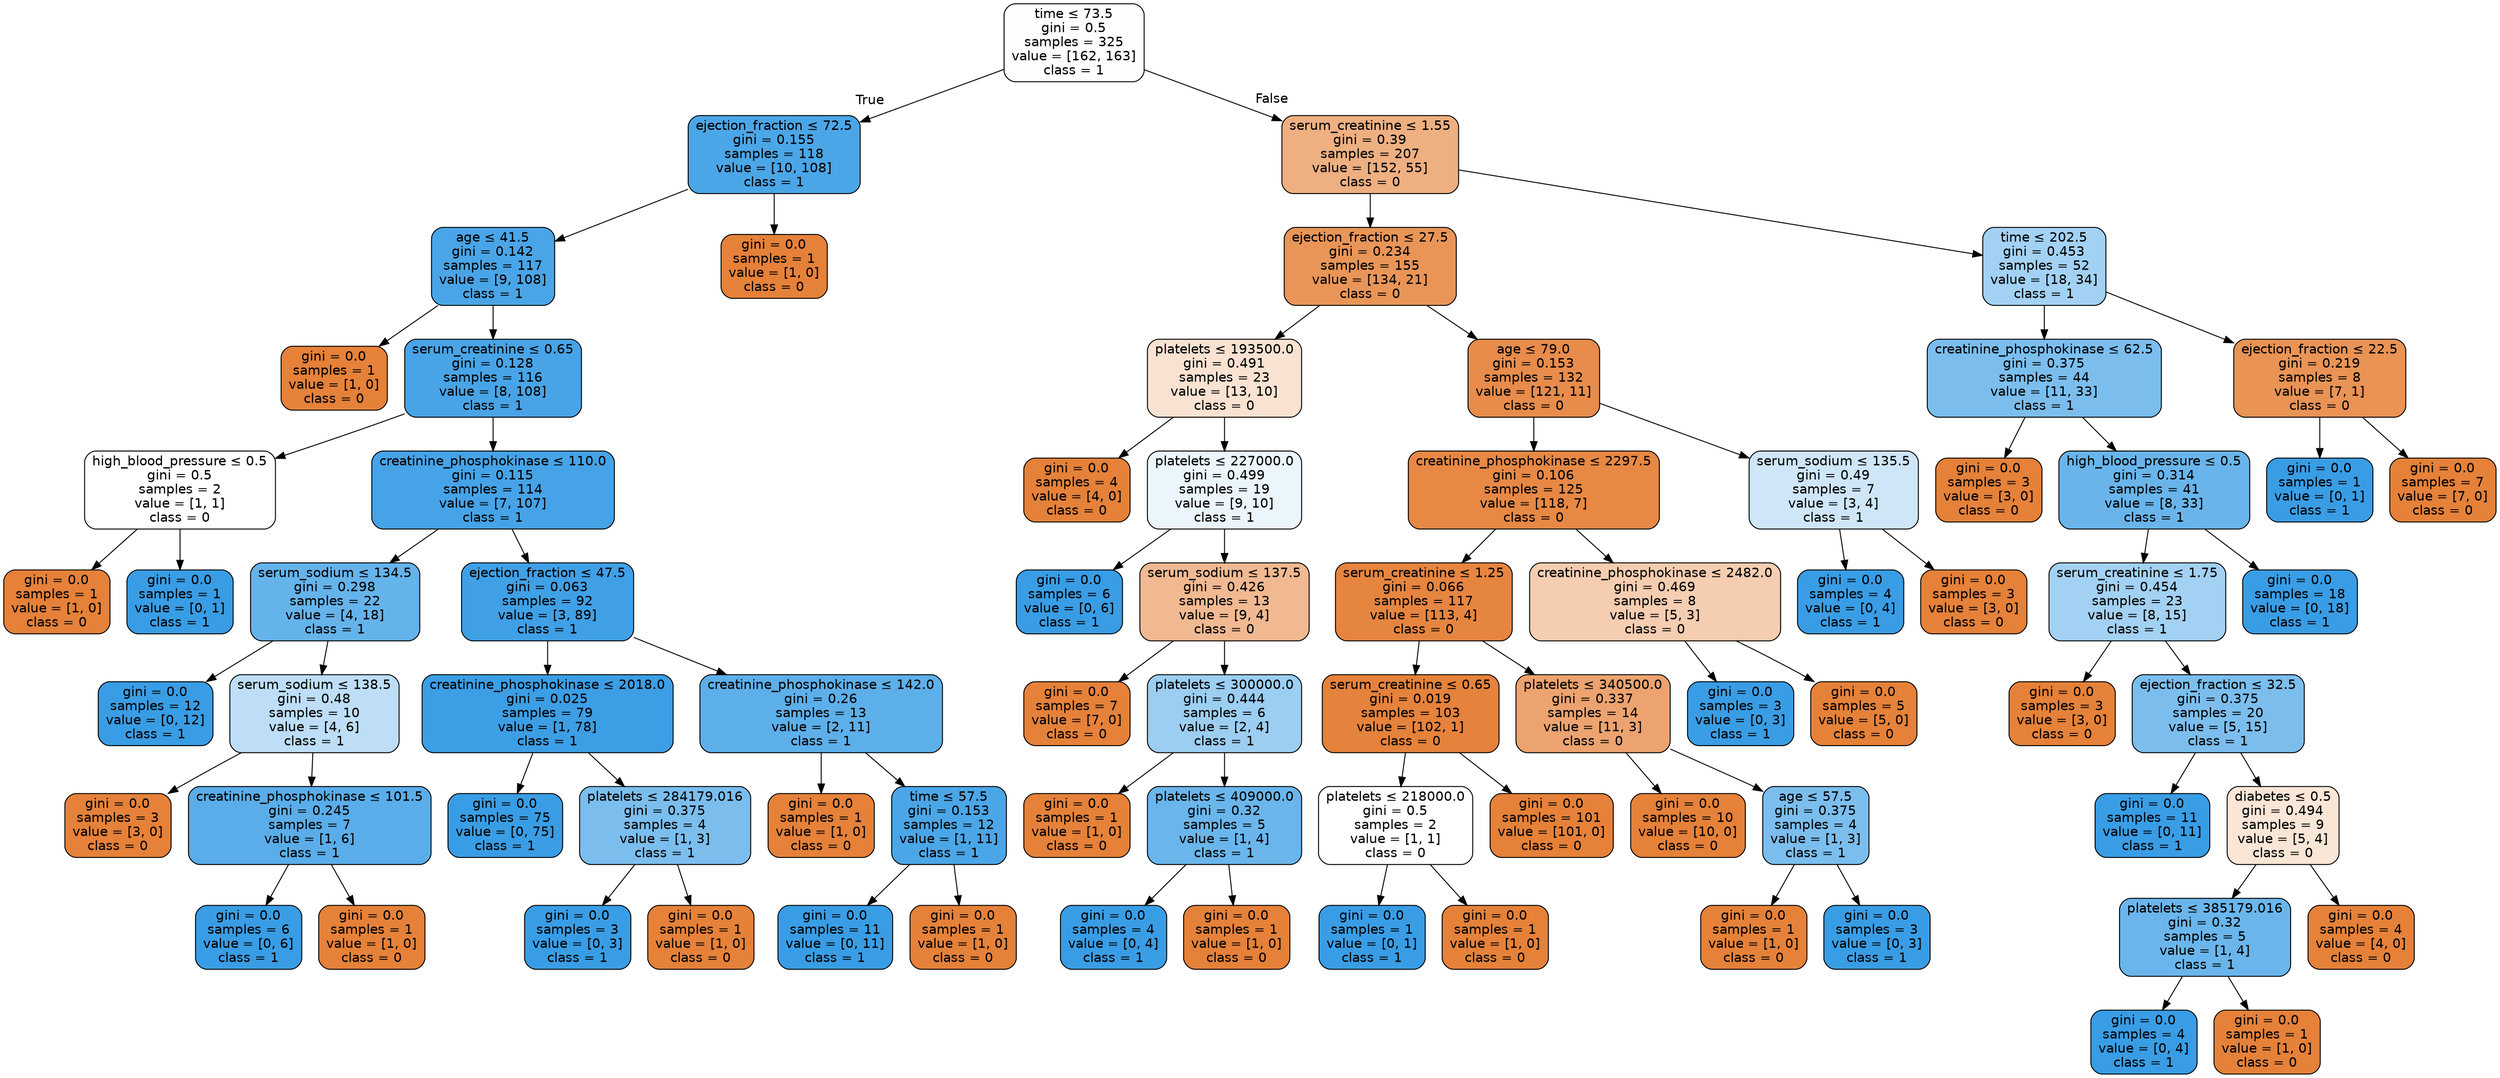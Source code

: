 digraph Tree {
node [shape=box, style="filled, rounded", color="black", fontname=helvetica] ;
edge [fontname=helvetica] ;
0 [label=<time &le; 73.5<br/>gini = 0.5<br/>samples = 325<br/>value = [162, 163]<br/>class = 1>, fillcolor="#fefeff"] ;
1 [label=<ejection_fraction &le; 72.5<br/>gini = 0.155<br/>samples = 118<br/>value = [10, 108]<br/>class = 1>, fillcolor="#4ba6e7"] ;
0 -> 1 [labeldistance=2.5, labelangle=45, headlabel="True"] ;
2 [label=<age &le; 41.5<br/>gini = 0.142<br/>samples = 117<br/>value = [9, 108]<br/>class = 1>, fillcolor="#49a5e7"] ;
1 -> 2 ;
3 [label=<gini = 0.0<br/>samples = 1<br/>value = [1, 0]<br/>class = 0>, fillcolor="#e58139"] ;
2 -> 3 ;
4 [label=<serum_creatinine &le; 0.65<br/>gini = 0.128<br/>samples = 116<br/>value = [8, 108]<br/>class = 1>, fillcolor="#48a4e7"] ;
2 -> 4 ;
5 [label=<high_blood_pressure &le; 0.5<br/>gini = 0.5<br/>samples = 2<br/>value = [1, 1]<br/>class = 0>, fillcolor="#ffffff"] ;
4 -> 5 ;
6 [label=<gini = 0.0<br/>samples = 1<br/>value = [1, 0]<br/>class = 0>, fillcolor="#e58139"] ;
5 -> 6 ;
7 [label=<gini = 0.0<br/>samples = 1<br/>value = [0, 1]<br/>class = 1>, fillcolor="#399de5"] ;
5 -> 7 ;
8 [label=<creatinine_phosphokinase &le; 110.0<br/>gini = 0.115<br/>samples = 114<br/>value = [7, 107]<br/>class = 1>, fillcolor="#46a3e7"] ;
4 -> 8 ;
9 [label=<serum_sodium &le; 134.5<br/>gini = 0.298<br/>samples = 22<br/>value = [4, 18]<br/>class = 1>, fillcolor="#65b3eb"] ;
8 -> 9 ;
10 [label=<gini = 0.0<br/>samples = 12<br/>value = [0, 12]<br/>class = 1>, fillcolor="#399de5"] ;
9 -> 10 ;
11 [label=<serum_sodium &le; 138.5<br/>gini = 0.48<br/>samples = 10<br/>value = [4, 6]<br/>class = 1>, fillcolor="#bddef6"] ;
9 -> 11 ;
12 [label=<gini = 0.0<br/>samples = 3<br/>value = [3, 0]<br/>class = 0>, fillcolor="#e58139"] ;
11 -> 12 ;
13 [label=<creatinine_phosphokinase &le; 101.5<br/>gini = 0.245<br/>samples = 7<br/>value = [1, 6]<br/>class = 1>, fillcolor="#5aade9"] ;
11 -> 13 ;
14 [label=<gini = 0.0<br/>samples = 6<br/>value = [0, 6]<br/>class = 1>, fillcolor="#399de5"] ;
13 -> 14 ;
15 [label=<gini = 0.0<br/>samples = 1<br/>value = [1, 0]<br/>class = 0>, fillcolor="#e58139"] ;
13 -> 15 ;
16 [label=<ejection_fraction &le; 47.5<br/>gini = 0.063<br/>samples = 92<br/>value = [3, 89]<br/>class = 1>, fillcolor="#40a0e6"] ;
8 -> 16 ;
17 [label=<creatinine_phosphokinase &le; 2018.0<br/>gini = 0.025<br/>samples = 79<br/>value = [1, 78]<br/>class = 1>, fillcolor="#3c9ee5"] ;
16 -> 17 ;
18 [label=<gini = 0.0<br/>samples = 75<br/>value = [0, 75]<br/>class = 1>, fillcolor="#399de5"] ;
17 -> 18 ;
19 [label=<platelets &le; 284179.016<br/>gini = 0.375<br/>samples = 4<br/>value = [1, 3]<br/>class = 1>, fillcolor="#7bbeee"] ;
17 -> 19 ;
20 [label=<gini = 0.0<br/>samples = 3<br/>value = [0, 3]<br/>class = 1>, fillcolor="#399de5"] ;
19 -> 20 ;
21 [label=<gini = 0.0<br/>samples = 1<br/>value = [1, 0]<br/>class = 0>, fillcolor="#e58139"] ;
19 -> 21 ;
22 [label=<creatinine_phosphokinase &le; 142.0<br/>gini = 0.26<br/>samples = 13<br/>value = [2, 11]<br/>class = 1>, fillcolor="#5dafea"] ;
16 -> 22 ;
23 [label=<gini = 0.0<br/>samples = 1<br/>value = [1, 0]<br/>class = 0>, fillcolor="#e58139"] ;
22 -> 23 ;
24 [label=<time &le; 57.5<br/>gini = 0.153<br/>samples = 12<br/>value = [1, 11]<br/>class = 1>, fillcolor="#4ba6e7"] ;
22 -> 24 ;
25 [label=<gini = 0.0<br/>samples = 11<br/>value = [0, 11]<br/>class = 1>, fillcolor="#399de5"] ;
24 -> 25 ;
26 [label=<gini = 0.0<br/>samples = 1<br/>value = [1, 0]<br/>class = 0>, fillcolor="#e58139"] ;
24 -> 26 ;
27 [label=<gini = 0.0<br/>samples = 1<br/>value = [1, 0]<br/>class = 0>, fillcolor="#e58139"] ;
1 -> 27 ;
28 [label=<serum_creatinine &le; 1.55<br/>gini = 0.39<br/>samples = 207<br/>value = [152, 55]<br/>class = 0>, fillcolor="#eeaf81"] ;
0 -> 28 [labeldistance=2.5, labelangle=-45, headlabel="False"] ;
29 [label=<ejection_fraction &le; 27.5<br/>gini = 0.234<br/>samples = 155<br/>value = [134, 21]<br/>class = 0>, fillcolor="#e99558"] ;
28 -> 29 ;
30 [label=<platelets &le; 193500.0<br/>gini = 0.491<br/>samples = 23<br/>value = [13, 10]<br/>class = 0>, fillcolor="#f9e2d1"] ;
29 -> 30 ;
31 [label=<gini = 0.0<br/>samples = 4<br/>value = [4, 0]<br/>class = 0>, fillcolor="#e58139"] ;
30 -> 31 ;
32 [label=<platelets &le; 227000.0<br/>gini = 0.499<br/>samples = 19<br/>value = [9, 10]<br/>class = 1>, fillcolor="#ebf5fc"] ;
30 -> 32 ;
33 [label=<gini = 0.0<br/>samples = 6<br/>value = [0, 6]<br/>class = 1>, fillcolor="#399de5"] ;
32 -> 33 ;
34 [label=<serum_sodium &le; 137.5<br/>gini = 0.426<br/>samples = 13<br/>value = [9, 4]<br/>class = 0>, fillcolor="#f1b991"] ;
32 -> 34 ;
35 [label=<gini = 0.0<br/>samples = 7<br/>value = [7, 0]<br/>class = 0>, fillcolor="#e58139"] ;
34 -> 35 ;
36 [label=<platelets &le; 300000.0<br/>gini = 0.444<br/>samples = 6<br/>value = [2, 4]<br/>class = 1>, fillcolor="#9ccef2"] ;
34 -> 36 ;
37 [label=<gini = 0.0<br/>samples = 1<br/>value = [1, 0]<br/>class = 0>, fillcolor="#e58139"] ;
36 -> 37 ;
38 [label=<platelets &le; 409000.0<br/>gini = 0.32<br/>samples = 5<br/>value = [1, 4]<br/>class = 1>, fillcolor="#6ab6ec"] ;
36 -> 38 ;
39 [label=<gini = 0.0<br/>samples = 4<br/>value = [0, 4]<br/>class = 1>, fillcolor="#399de5"] ;
38 -> 39 ;
40 [label=<gini = 0.0<br/>samples = 1<br/>value = [1, 0]<br/>class = 0>, fillcolor="#e58139"] ;
38 -> 40 ;
41 [label=<age &le; 79.0<br/>gini = 0.153<br/>samples = 132<br/>value = [121, 11]<br/>class = 0>, fillcolor="#e78c4b"] ;
29 -> 41 ;
42 [label=<creatinine_phosphokinase &le; 2297.5<br/>gini = 0.106<br/>samples = 125<br/>value = [118, 7]<br/>class = 0>, fillcolor="#e78845"] ;
41 -> 42 ;
43 [label=<serum_creatinine &le; 1.25<br/>gini = 0.066<br/>samples = 117<br/>value = [113, 4]<br/>class = 0>, fillcolor="#e68540"] ;
42 -> 43 ;
44 [label=<serum_creatinine &le; 0.65<br/>gini = 0.019<br/>samples = 103<br/>value = [102, 1]<br/>class = 0>, fillcolor="#e5823b"] ;
43 -> 44 ;
45 [label=<platelets &le; 218000.0<br/>gini = 0.5<br/>samples = 2<br/>value = [1, 1]<br/>class = 0>, fillcolor="#ffffff"] ;
44 -> 45 ;
46 [label=<gini = 0.0<br/>samples = 1<br/>value = [0, 1]<br/>class = 1>, fillcolor="#399de5"] ;
45 -> 46 ;
47 [label=<gini = 0.0<br/>samples = 1<br/>value = [1, 0]<br/>class = 0>, fillcolor="#e58139"] ;
45 -> 47 ;
48 [label=<gini = 0.0<br/>samples = 101<br/>value = [101, 0]<br/>class = 0>, fillcolor="#e58139"] ;
44 -> 48 ;
49 [label=<platelets &le; 340500.0<br/>gini = 0.337<br/>samples = 14<br/>value = [11, 3]<br/>class = 0>, fillcolor="#eca36f"] ;
43 -> 49 ;
50 [label=<gini = 0.0<br/>samples = 10<br/>value = [10, 0]<br/>class = 0>, fillcolor="#e58139"] ;
49 -> 50 ;
51 [label=<age &le; 57.5<br/>gini = 0.375<br/>samples = 4<br/>value = [1, 3]<br/>class = 1>, fillcolor="#7bbeee"] ;
49 -> 51 ;
52 [label=<gini = 0.0<br/>samples = 1<br/>value = [1, 0]<br/>class = 0>, fillcolor="#e58139"] ;
51 -> 52 ;
53 [label=<gini = 0.0<br/>samples = 3<br/>value = [0, 3]<br/>class = 1>, fillcolor="#399de5"] ;
51 -> 53 ;
54 [label=<creatinine_phosphokinase &le; 2482.0<br/>gini = 0.469<br/>samples = 8<br/>value = [5, 3]<br/>class = 0>, fillcolor="#f5cdb0"] ;
42 -> 54 ;
55 [label=<gini = 0.0<br/>samples = 3<br/>value = [0, 3]<br/>class = 1>, fillcolor="#399de5"] ;
54 -> 55 ;
56 [label=<gini = 0.0<br/>samples = 5<br/>value = [5, 0]<br/>class = 0>, fillcolor="#e58139"] ;
54 -> 56 ;
57 [label=<serum_sodium &le; 135.5<br/>gini = 0.49<br/>samples = 7<br/>value = [3, 4]<br/>class = 1>, fillcolor="#cee6f8"] ;
41 -> 57 ;
58 [label=<gini = 0.0<br/>samples = 4<br/>value = [0, 4]<br/>class = 1>, fillcolor="#399de5"] ;
57 -> 58 ;
59 [label=<gini = 0.0<br/>samples = 3<br/>value = [3, 0]<br/>class = 0>, fillcolor="#e58139"] ;
57 -> 59 ;
60 [label=<time &le; 202.5<br/>gini = 0.453<br/>samples = 52<br/>value = [18, 34]<br/>class = 1>, fillcolor="#a2d1f3"] ;
28 -> 60 ;
61 [label=<creatinine_phosphokinase &le; 62.5<br/>gini = 0.375<br/>samples = 44<br/>value = [11, 33]<br/>class = 1>, fillcolor="#7bbeee"] ;
60 -> 61 ;
62 [label=<gini = 0.0<br/>samples = 3<br/>value = [3, 0]<br/>class = 0>, fillcolor="#e58139"] ;
61 -> 62 ;
63 [label=<high_blood_pressure &le; 0.5<br/>gini = 0.314<br/>samples = 41<br/>value = [8, 33]<br/>class = 1>, fillcolor="#69b5eb"] ;
61 -> 63 ;
64 [label=<serum_creatinine &le; 1.75<br/>gini = 0.454<br/>samples = 23<br/>value = [8, 15]<br/>class = 1>, fillcolor="#a3d1f3"] ;
63 -> 64 ;
65 [label=<gini = 0.0<br/>samples = 3<br/>value = [3, 0]<br/>class = 0>, fillcolor="#e58139"] ;
64 -> 65 ;
66 [label=<ejection_fraction &le; 32.5<br/>gini = 0.375<br/>samples = 20<br/>value = [5, 15]<br/>class = 1>, fillcolor="#7bbeee"] ;
64 -> 66 ;
67 [label=<gini = 0.0<br/>samples = 11<br/>value = [0, 11]<br/>class = 1>, fillcolor="#399de5"] ;
66 -> 67 ;
68 [label=<diabetes &le; 0.5<br/>gini = 0.494<br/>samples = 9<br/>value = [5, 4]<br/>class = 0>, fillcolor="#fae6d7"] ;
66 -> 68 ;
69 [label=<platelets &le; 385179.016<br/>gini = 0.32<br/>samples = 5<br/>value = [1, 4]<br/>class = 1>, fillcolor="#6ab6ec"] ;
68 -> 69 ;
70 [label=<gini = 0.0<br/>samples = 4<br/>value = [0, 4]<br/>class = 1>, fillcolor="#399de5"] ;
69 -> 70 ;
71 [label=<gini = 0.0<br/>samples = 1<br/>value = [1, 0]<br/>class = 0>, fillcolor="#e58139"] ;
69 -> 71 ;
72 [label=<gini = 0.0<br/>samples = 4<br/>value = [4, 0]<br/>class = 0>, fillcolor="#e58139"] ;
68 -> 72 ;
73 [label=<gini = 0.0<br/>samples = 18<br/>value = [0, 18]<br/>class = 1>, fillcolor="#399de5"] ;
63 -> 73 ;
74 [label=<ejection_fraction &le; 22.5<br/>gini = 0.219<br/>samples = 8<br/>value = [7, 1]<br/>class = 0>, fillcolor="#e99355"] ;
60 -> 74 ;
75 [label=<gini = 0.0<br/>samples = 1<br/>value = [0, 1]<br/>class = 1>, fillcolor="#399de5"] ;
74 -> 75 ;
76 [label=<gini = 0.0<br/>samples = 7<br/>value = [7, 0]<br/>class = 0>, fillcolor="#e58139"] ;
74 -> 76 ;
}